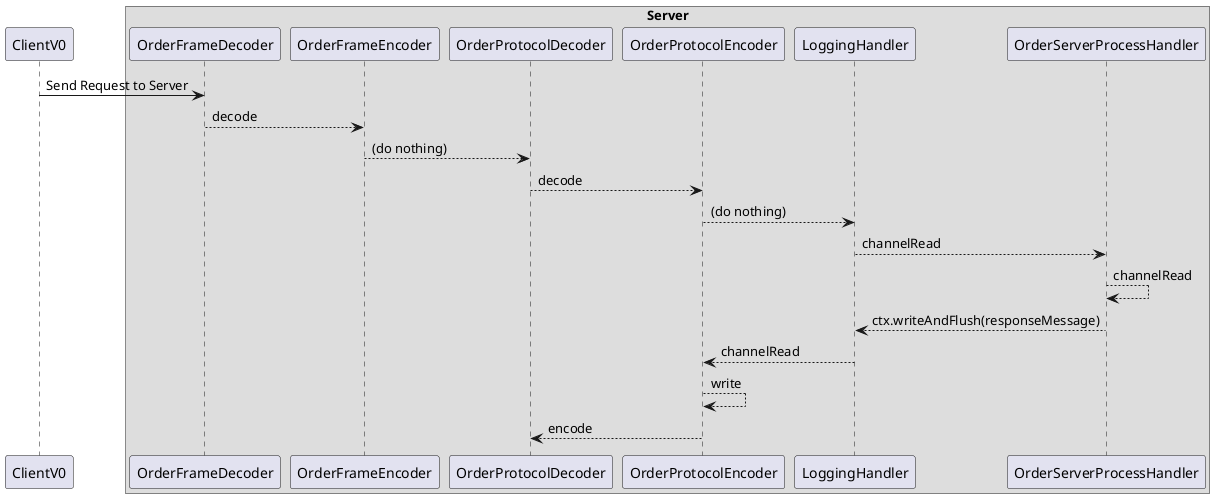 @startuml
ClientV0 -> OrderFrameDecoder: Send Request to Server
OrderFrameDecoder --> OrderFrameEncoder: decode
OrderFrameEncoder --> OrderProtocolDecoder: (do nothing)
OrderProtocolDecoder --> OrderProtocolEncoder: decode
OrderProtocolEncoder --> LoggingHandler: (do nothing)
LoggingHandler --> OrderServerProcessHandler: channelRead
OrderServerProcessHandler --> OrderServerProcessHandler: channelRead
OrderServerProcessHandler --> LoggingHandler: ctx.writeAndFlush(responseMessage)
LoggingHandler --> OrderProtocolEncoder:channelRead
OrderProtocolEncoder --> OrderProtocolEncoder: write
OrderProtocolEncoder --> OrderProtocolDecoder: encode

box Server
participant OrderFrameDecoder
participant OrderFrameEncoder
participant OrderProtocolDecoder
participant OrderProtocolEncoder
participant LoggingHandler
participant OrderServerProcessHandler
end box

@enduml